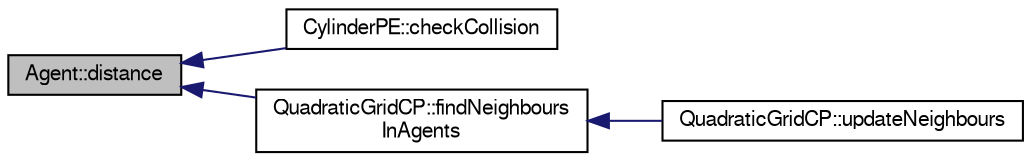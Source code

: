 digraph "Agent::distance"
{
  edge [fontname="FreeSans",fontsize="10",labelfontname="FreeSans",labelfontsize="10"];
  node [fontname="FreeSans",fontsize="10",shape=record];
  rankdir="LR";
  Node1 [label="Agent::distance",height=0.2,width=0.4,color="black", fillcolor="grey75", style="filled" fontcolor="black"];
  Node1 -> Node2 [dir="back",color="midnightblue",fontsize="10",style="solid",fontname="FreeSans"];
  Node2 [label="CylinderPE::checkCollision",height=0.2,width=0.4,color="black", fillcolor="white", style="filled",URL="$class_cylinder_p_e.html#a40327d5407a81f408ac55641ab788f74",tooltip="Check if there exists collision between two agents and fix their positions and velocities. "];
  Node1 -> Node3 [dir="back",color="midnightblue",fontsize="10",style="solid",fontname="FreeSans"];
  Node3 [label="QuadraticGridCP::findNeighbours\lInAgents",height=0.2,width=0.4,color="black", fillcolor="white", style="filled",URL="$class_quadratic_grid_c_p.html#ab5609b63f2fcb7706d4bdc071ac368ff",tooltip="Find the neighbours of _agent from the agents in a group of cells. "];
  Node3 -> Node4 [dir="back",color="midnightblue",fontsize="10",style="solid",fontname="FreeSans"];
  Node4 [label="QuadraticGridCP::updateNeighbours",height=0.2,width=0.4,color="black", fillcolor="white", style="filled",URL="$class_quadratic_grid_c_p.html#a2c3bb856105d9888f7c2d043296303f5",tooltip="Update the neighbours of _agents. "];
}
